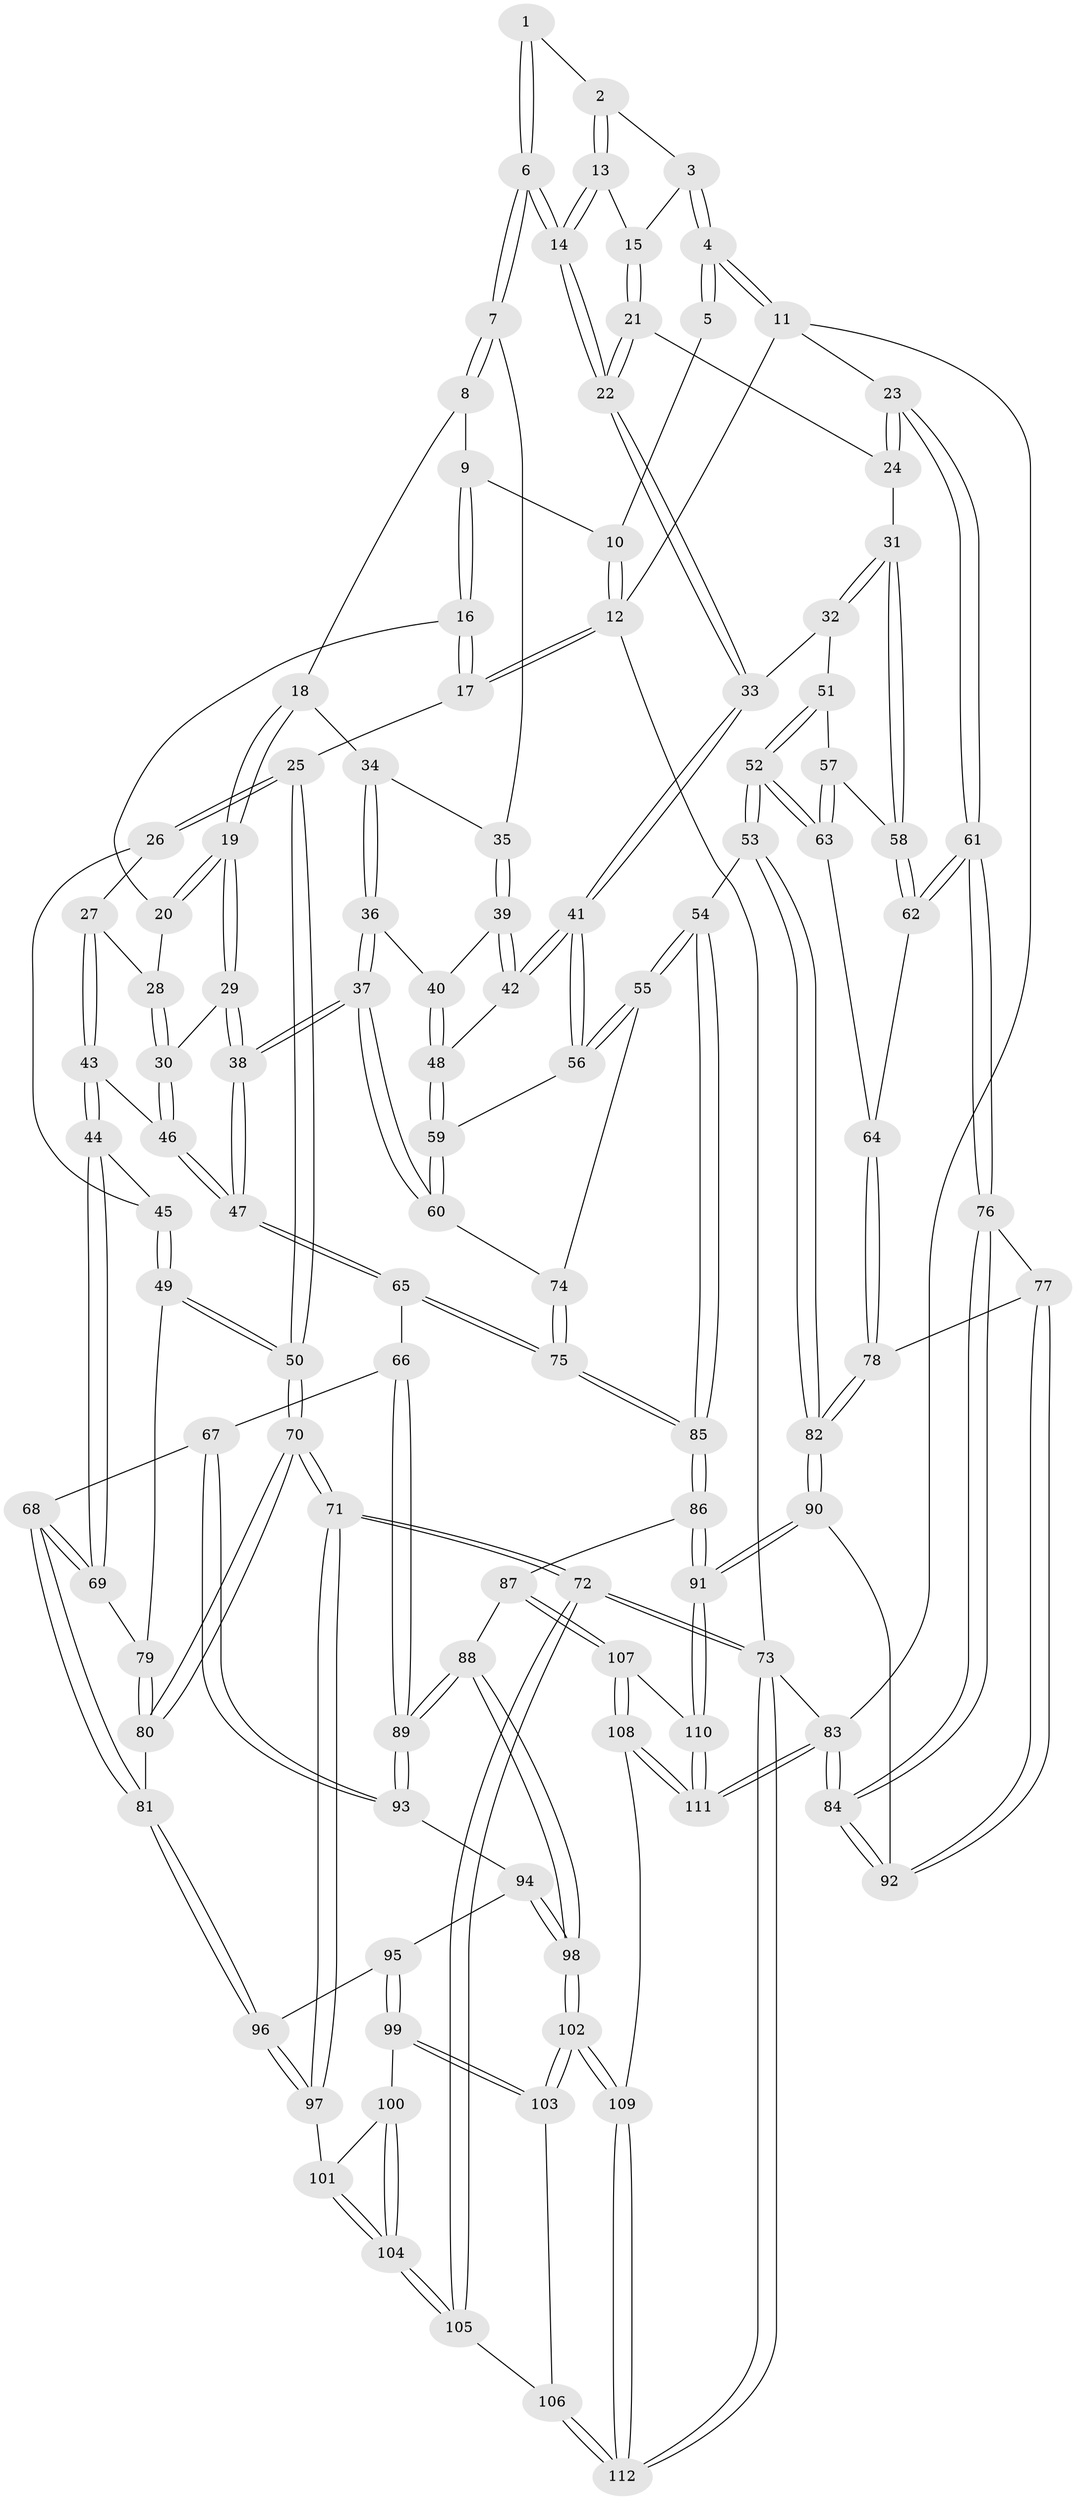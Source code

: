 // coarse degree distribution, {4: 0.21212121212121213, 3: 0.3939393939393939, 2: 0.06060606060606061, 5: 0.09090909090909091, 6: 0.12121212121212122, 9: 0.030303030303030304, 7: 0.09090909090909091}
// Generated by graph-tools (version 1.1) at 2025/06/03/04/25 22:06:50]
// undirected, 112 vertices, 277 edges
graph export_dot {
graph [start="1"]
  node [color=gray90,style=filled];
  1 [pos="+0.6617825626077679+0"];
  2 [pos="+0.7788193500751119+0.08852338164055659"];
  3 [pos="+1+0"];
  4 [pos="+1+0"];
  5 [pos="+0.5994845745722213+0"];
  6 [pos="+0.6578173923362458+0.22236583025255383"];
  7 [pos="+0.638832325827888+0.2231489458103735"];
  8 [pos="+0.4265849455105661+0.015842263462377652"];
  9 [pos="+0.41939285391275816+0.0026241639336071427"];
  10 [pos="+0.41825695189247636+0"];
  11 [pos="+1+0"];
  12 [pos="+0+0"];
  13 [pos="+0.7626025281348956+0.13538211919429471"];
  14 [pos="+0.6662476517680084+0.22548283377254452"];
  15 [pos="+0.879362509743285+0.16992096443590554"];
  16 [pos="+0.28498241794771095+0.17689714702953235"];
  17 [pos="+0+0"];
  18 [pos="+0.4477798162284244+0.26777780853565664"];
  19 [pos="+0.3522229271425058+0.2875301495182212"];
  20 [pos="+0.2848420514080094+0.18187439725279472"];
  21 [pos="+0.8789954046890175+0.18652353249089904"];
  22 [pos="+0.6993334471051955+0.2609307119574575"];
  23 [pos="+1+0.08744540844808223"];
  24 [pos="+0.9047441319583476+0.243419694091872"];
  25 [pos="+0+0"];
  26 [pos="+0.0483230576075742+0.22809403161991568"];
  27 [pos="+0.14703343201473168+0.2809182682902439"];
  28 [pos="+0.20821342146615565+0.2470371531024788"];
  29 [pos="+0.3414812255797986+0.3110065629965944"];
  30 [pos="+0.2911653037973915+0.33395646954339225"];
  31 [pos="+0.8885008906942806+0.3289556367534991"];
  32 [pos="+0.7357342458728924+0.30292317019972964"];
  33 [pos="+0.716348839646824+0.2896986375725411"];
  34 [pos="+0.45428652755193044+0.270823830189592"];
  35 [pos="+0.6232810884701904+0.23341054428290997"];
  36 [pos="+0.47972040548456973+0.36650916997601063"];
  37 [pos="+0.4338558199590882+0.46716394172094816"];
  38 [pos="+0.402832355332351+0.4856907017617945"];
  39 [pos="+0.5822516095516449+0.32129112293131484"];
  40 [pos="+0.5480230356608237+0.3655079160874186"];
  41 [pos="+0.6562447263048954+0.4034021911879869"];
  42 [pos="+0.6134432493697182+0.399550760373393"];
  43 [pos="+0.19385716957265134+0.39299494654727307"];
  44 [pos="+0.14202638650733637+0.4629053852642625"];
  45 [pos="+0.06359133205630753+0.3760107607594354"];
  46 [pos="+0.21008641759235136+0.3916155406466003"];
  47 [pos="+0.39080861212594803+0.5043872287828675"];
  48 [pos="+0.5697227391673761+0.41297546886587994"];
  49 [pos="+0+0.436040264174448"];
  50 [pos="+0+0.4280008235907994"];
  51 [pos="+0.743313886096328+0.3382551169263526"];
  52 [pos="+0.7356420840772903+0.5475819798268614"];
  53 [pos="+0.7319116641594888+0.5522306539536839"];
  54 [pos="+0.7118691698605359+0.5589465767262268"];
  55 [pos="+0.6972719464358883+0.5417495027837267"];
  56 [pos="+0.6592100721837805+0.4261319451745989"];
  57 [pos="+0.8089950530087653+0.4411181329178128"];
  58 [pos="+0.9135574145104238+0.3601737033256328"];
  59 [pos="+0.5549831062047544+0.45746197288314183"];
  60 [pos="+0.5485837326532496+0.4696255334908675"];
  61 [pos="+1+0.4125013256715039"];
  62 [pos="+0.9596987449920056+0.3897924450706243"];
  63 [pos="+0.7773439085004187+0.5149867104581415"];
  64 [pos="+0.8958503974296605+0.4925730353912252"];
  65 [pos="+0.3840100732954812+0.5382293279565207"];
  66 [pos="+0.37036625834169+0.5510820377375386"];
  67 [pos="+0.28963093033831067+0.6069047473724867"];
  68 [pos="+0.19638857247709665+0.6167831242833072"];
  69 [pos="+0.13488414576714183+0.48306366776813425"];
  70 [pos="+0+0.6658280354067924"];
  71 [pos="+0+0.7791388135637225"];
  72 [pos="+0+1"];
  73 [pos="+0+1"];
  74 [pos="+0.550611610510424+0.4717713248330783"];
  75 [pos="+0.5467848543639051+0.6453882010873756"];
  76 [pos="+1+0.5365252497605086"];
  77 [pos="+0.9361050662128937+0.6084611637627498"];
  78 [pos="+0.9353454199285518+0.60849896687404"];
  79 [pos="+0.12129798267270074+0.48385350486119827"];
  80 [pos="+0+0.6452663499089608"];
  81 [pos="+0.16757240769215+0.6564790335482643"];
  82 [pos="+0.8847509316850646+0.6384946813703163"];
  83 [pos="+1+1"];
  84 [pos="+1+0.8525830542454136"];
  85 [pos="+0.6150408142714602+0.7148034494068707"];
  86 [pos="+0.6148830985757752+0.7381483370905682"];
  87 [pos="+0.5714030900810131+0.7768170698852546"];
  88 [pos="+0.5046955489786099+0.7937568671878127"];
  89 [pos="+0.4507435250365405+0.7715121983089062"];
  90 [pos="+0.8561033460803089+0.8163898669233461"];
  91 [pos="+0.8135422922852286+0.8434961303526981"];
  92 [pos="+1+0.8149112563977626"];
  93 [pos="+0.36072907141307803+0.754018877507117"];
  94 [pos="+0.32411386154903105+0.7872568177837188"];
  95 [pos="+0.23376021885187692+0.8109904025146314"];
  96 [pos="+0.16587070938175566+0.7035712563073395"];
  97 [pos="+0.052182425100950565+0.8255776539382457"];
  98 [pos="+0.3762093885260981+0.9617255839304015"];
  99 [pos="+0.22858733635493164+0.8453502373479117"];
  100 [pos="+0.18518899527839028+0.8443597159355617"];
  101 [pos="+0.0605763112790166+0.8372507216168656"];
  102 [pos="+0.3388713538902722+1"];
  103 [pos="+0.2303539793775819+0.8680941527523558"];
  104 [pos="+0.08326038768571437+0.8876752997844501"];
  105 [pos="+0.09168196186962745+0.9075125503271507"];
  106 [pos="+0.1083594772783338+0.9204597980820313"];
  107 [pos="+0.583372202811527+0.94601970961234"];
  108 [pos="+0.46639605302769416+1"];
  109 [pos="+0.3374591115605887+1"];
  110 [pos="+0.8094448368857543+0.9981387835173529"];
  111 [pos="+0.8815546161294523+1"];
  112 [pos="+0.2261645325477223+1"];
  1 -- 2;
  1 -- 6;
  1 -- 6;
  2 -- 3;
  2 -- 13;
  2 -- 13;
  3 -- 4;
  3 -- 4;
  3 -- 15;
  4 -- 5;
  4 -- 5;
  4 -- 11;
  4 -- 11;
  5 -- 10;
  6 -- 7;
  6 -- 7;
  6 -- 14;
  6 -- 14;
  7 -- 8;
  7 -- 8;
  7 -- 35;
  8 -- 9;
  8 -- 18;
  9 -- 10;
  9 -- 16;
  9 -- 16;
  10 -- 12;
  10 -- 12;
  11 -- 12;
  11 -- 23;
  11 -- 83;
  12 -- 17;
  12 -- 17;
  12 -- 73;
  13 -- 14;
  13 -- 14;
  13 -- 15;
  14 -- 22;
  14 -- 22;
  15 -- 21;
  15 -- 21;
  16 -- 17;
  16 -- 17;
  16 -- 20;
  17 -- 25;
  18 -- 19;
  18 -- 19;
  18 -- 34;
  19 -- 20;
  19 -- 20;
  19 -- 29;
  19 -- 29;
  20 -- 28;
  21 -- 22;
  21 -- 22;
  21 -- 24;
  22 -- 33;
  22 -- 33;
  23 -- 24;
  23 -- 24;
  23 -- 61;
  23 -- 61;
  24 -- 31;
  25 -- 26;
  25 -- 26;
  25 -- 50;
  25 -- 50;
  26 -- 27;
  26 -- 45;
  27 -- 28;
  27 -- 43;
  27 -- 43;
  28 -- 30;
  28 -- 30;
  29 -- 30;
  29 -- 38;
  29 -- 38;
  30 -- 46;
  30 -- 46;
  31 -- 32;
  31 -- 32;
  31 -- 58;
  31 -- 58;
  32 -- 33;
  32 -- 51;
  33 -- 41;
  33 -- 41;
  34 -- 35;
  34 -- 36;
  34 -- 36;
  35 -- 39;
  35 -- 39;
  36 -- 37;
  36 -- 37;
  36 -- 40;
  37 -- 38;
  37 -- 38;
  37 -- 60;
  37 -- 60;
  38 -- 47;
  38 -- 47;
  39 -- 40;
  39 -- 42;
  39 -- 42;
  40 -- 48;
  40 -- 48;
  41 -- 42;
  41 -- 42;
  41 -- 56;
  41 -- 56;
  42 -- 48;
  43 -- 44;
  43 -- 44;
  43 -- 46;
  44 -- 45;
  44 -- 69;
  44 -- 69;
  45 -- 49;
  45 -- 49;
  46 -- 47;
  46 -- 47;
  47 -- 65;
  47 -- 65;
  48 -- 59;
  48 -- 59;
  49 -- 50;
  49 -- 50;
  49 -- 79;
  50 -- 70;
  50 -- 70;
  51 -- 52;
  51 -- 52;
  51 -- 57;
  52 -- 53;
  52 -- 53;
  52 -- 63;
  52 -- 63;
  53 -- 54;
  53 -- 82;
  53 -- 82;
  54 -- 55;
  54 -- 55;
  54 -- 85;
  54 -- 85;
  55 -- 56;
  55 -- 56;
  55 -- 74;
  56 -- 59;
  57 -- 58;
  57 -- 63;
  57 -- 63;
  58 -- 62;
  58 -- 62;
  59 -- 60;
  59 -- 60;
  60 -- 74;
  61 -- 62;
  61 -- 62;
  61 -- 76;
  61 -- 76;
  62 -- 64;
  63 -- 64;
  64 -- 78;
  64 -- 78;
  65 -- 66;
  65 -- 75;
  65 -- 75;
  66 -- 67;
  66 -- 89;
  66 -- 89;
  67 -- 68;
  67 -- 93;
  67 -- 93;
  68 -- 69;
  68 -- 69;
  68 -- 81;
  68 -- 81;
  69 -- 79;
  70 -- 71;
  70 -- 71;
  70 -- 80;
  70 -- 80;
  71 -- 72;
  71 -- 72;
  71 -- 97;
  71 -- 97;
  72 -- 73;
  72 -- 73;
  72 -- 105;
  72 -- 105;
  73 -- 112;
  73 -- 112;
  73 -- 83;
  74 -- 75;
  74 -- 75;
  75 -- 85;
  75 -- 85;
  76 -- 77;
  76 -- 84;
  76 -- 84;
  77 -- 78;
  77 -- 92;
  77 -- 92;
  78 -- 82;
  78 -- 82;
  79 -- 80;
  79 -- 80;
  80 -- 81;
  81 -- 96;
  81 -- 96;
  82 -- 90;
  82 -- 90;
  83 -- 84;
  83 -- 84;
  83 -- 111;
  83 -- 111;
  84 -- 92;
  84 -- 92;
  85 -- 86;
  85 -- 86;
  86 -- 87;
  86 -- 91;
  86 -- 91;
  87 -- 88;
  87 -- 107;
  87 -- 107;
  88 -- 89;
  88 -- 89;
  88 -- 98;
  88 -- 98;
  89 -- 93;
  89 -- 93;
  90 -- 91;
  90 -- 91;
  90 -- 92;
  91 -- 110;
  91 -- 110;
  93 -- 94;
  94 -- 95;
  94 -- 98;
  94 -- 98;
  95 -- 96;
  95 -- 99;
  95 -- 99;
  96 -- 97;
  96 -- 97;
  97 -- 101;
  98 -- 102;
  98 -- 102;
  99 -- 100;
  99 -- 103;
  99 -- 103;
  100 -- 101;
  100 -- 104;
  100 -- 104;
  101 -- 104;
  101 -- 104;
  102 -- 103;
  102 -- 103;
  102 -- 109;
  102 -- 109;
  103 -- 106;
  104 -- 105;
  104 -- 105;
  105 -- 106;
  106 -- 112;
  106 -- 112;
  107 -- 108;
  107 -- 108;
  107 -- 110;
  108 -- 109;
  108 -- 111;
  108 -- 111;
  109 -- 112;
  109 -- 112;
  110 -- 111;
  110 -- 111;
}
